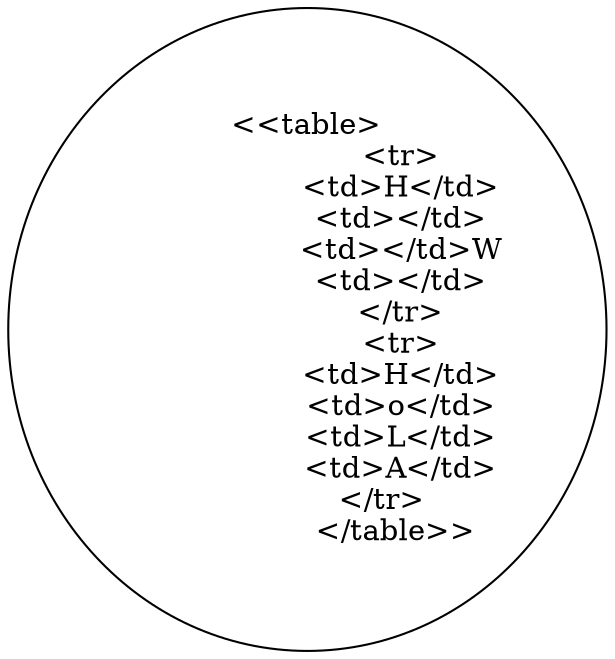 digraph {
	s [label="<<table>
                    <tr>
                    <td>H</td>
                    <td></td>
                    <td></td>W
                    <td></td>
                    </tr>
                    <tr>
                    <td>H</td>
                    <td>o</td>
                    <td>L</td>
                    <td>A</td>
                    </tr>    
                    </table>> "]
}
